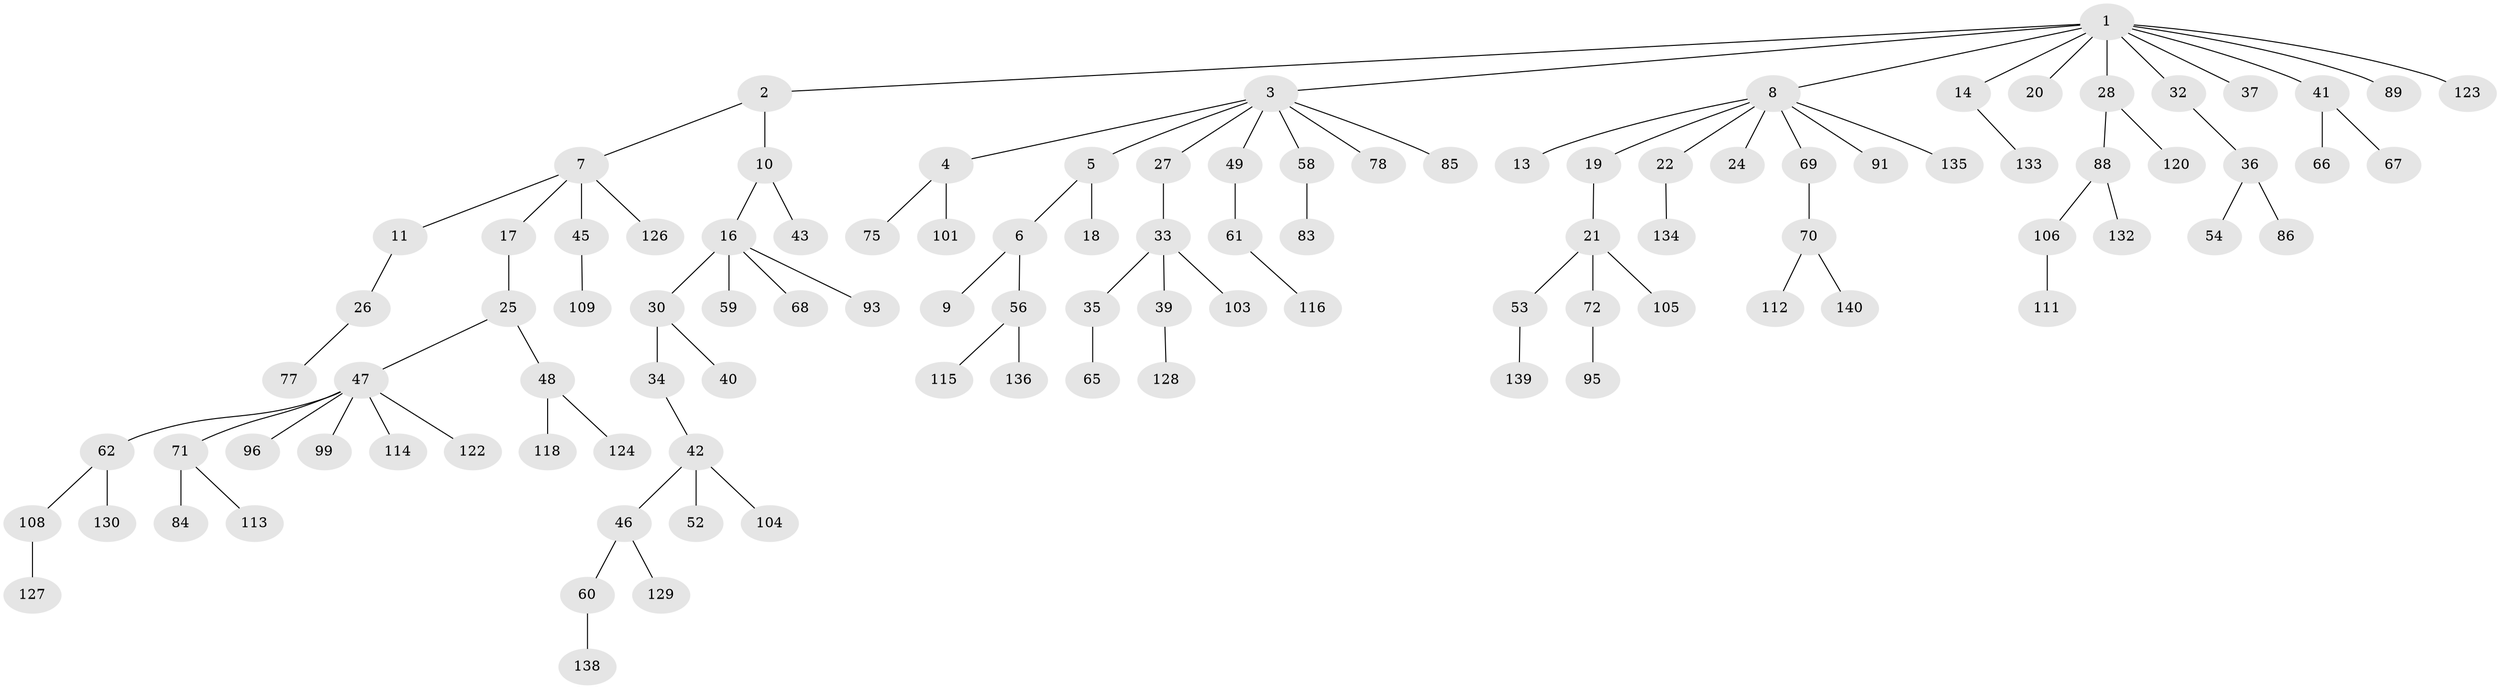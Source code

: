 // Generated by graph-tools (version 1.1) at 2025/52/02/27/25 19:52:12]
// undirected, 104 vertices, 103 edges
graph export_dot {
graph [start="1"]
  node [color=gray90,style=filled];
  1 [super="+23"];
  2 [super="+82"];
  3 [super="+31"];
  4 [super="+97"];
  5 [super="+29"];
  6;
  7 [super="+15"];
  8 [super="+12"];
  9 [super="+92"];
  10;
  11;
  13;
  14;
  16 [super="+55"];
  17 [super="+76"];
  18;
  19;
  20;
  21 [super="+38"];
  22;
  24 [super="+90"];
  25;
  26;
  27 [super="+87"];
  28 [super="+44"];
  30 [super="+57"];
  32;
  33 [super="+94"];
  34;
  35 [super="+50"];
  36 [super="+64"];
  37;
  39;
  40;
  41 [super="+73"];
  42 [super="+51"];
  43 [super="+110"];
  45;
  46 [super="+63"];
  47 [super="+80"];
  48 [super="+81"];
  49 [super="+125"];
  52;
  53 [super="+100"];
  54;
  56 [super="+79"];
  58;
  59;
  60;
  61;
  62 [super="+74"];
  65;
  66;
  67 [super="+121"];
  68;
  69;
  70 [super="+102"];
  71;
  72;
  75;
  77;
  78;
  83;
  84 [super="+98"];
  85;
  86;
  88 [super="+131"];
  89 [super="+117"];
  91;
  93;
  95;
  96;
  99;
  101;
  103;
  104;
  105;
  106 [super="+107"];
  108;
  109;
  111;
  112;
  113 [super="+119"];
  114;
  115;
  116;
  118;
  120;
  122;
  123;
  124;
  126 [super="+137"];
  127;
  128;
  129;
  130;
  132;
  133;
  134;
  135;
  136;
  138;
  139;
  140;
  1 -- 2;
  1 -- 3;
  1 -- 8;
  1 -- 14;
  1 -- 20;
  1 -- 32;
  1 -- 89;
  1 -- 123;
  1 -- 28;
  1 -- 37;
  1 -- 41;
  2 -- 7;
  2 -- 10;
  3 -- 4;
  3 -- 5;
  3 -- 27;
  3 -- 49;
  3 -- 78;
  3 -- 58;
  3 -- 85;
  4 -- 75;
  4 -- 101;
  5 -- 6;
  5 -- 18;
  6 -- 9;
  6 -- 56;
  7 -- 11;
  7 -- 17;
  7 -- 45;
  7 -- 126;
  8 -- 13;
  8 -- 22;
  8 -- 19;
  8 -- 69;
  8 -- 135;
  8 -- 24;
  8 -- 91;
  10 -- 16;
  10 -- 43;
  11 -- 26;
  14 -- 133;
  16 -- 30;
  16 -- 68;
  16 -- 93;
  16 -- 59;
  17 -- 25;
  19 -- 21;
  21 -- 53;
  21 -- 72;
  21 -- 105;
  22 -- 134;
  25 -- 47;
  25 -- 48;
  26 -- 77;
  27 -- 33;
  28 -- 88;
  28 -- 120;
  30 -- 34;
  30 -- 40;
  32 -- 36;
  33 -- 35;
  33 -- 39;
  33 -- 103;
  34 -- 42;
  35 -- 65;
  36 -- 54;
  36 -- 86;
  39 -- 128;
  41 -- 66;
  41 -- 67;
  42 -- 46;
  42 -- 104;
  42 -- 52;
  45 -- 109;
  46 -- 60;
  46 -- 129;
  47 -- 62;
  47 -- 71;
  47 -- 114;
  47 -- 122;
  47 -- 96;
  47 -- 99;
  48 -- 118;
  48 -- 124;
  49 -- 61;
  53 -- 139;
  56 -- 136;
  56 -- 115;
  58 -- 83;
  60 -- 138;
  61 -- 116;
  62 -- 108;
  62 -- 130;
  69 -- 70;
  70 -- 112;
  70 -- 140;
  71 -- 84;
  71 -- 113;
  72 -- 95;
  88 -- 106;
  88 -- 132;
  106 -- 111;
  108 -- 127;
}
